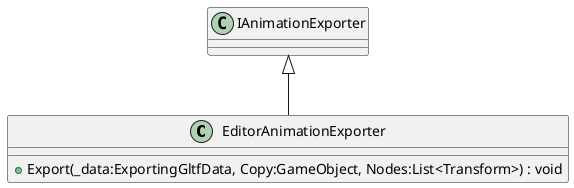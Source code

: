 @startuml
class EditorAnimationExporter {
    + Export(_data:ExportingGltfData, Copy:GameObject, Nodes:List<Transform>) : void
}
IAnimationExporter <|-- EditorAnimationExporter
@enduml
